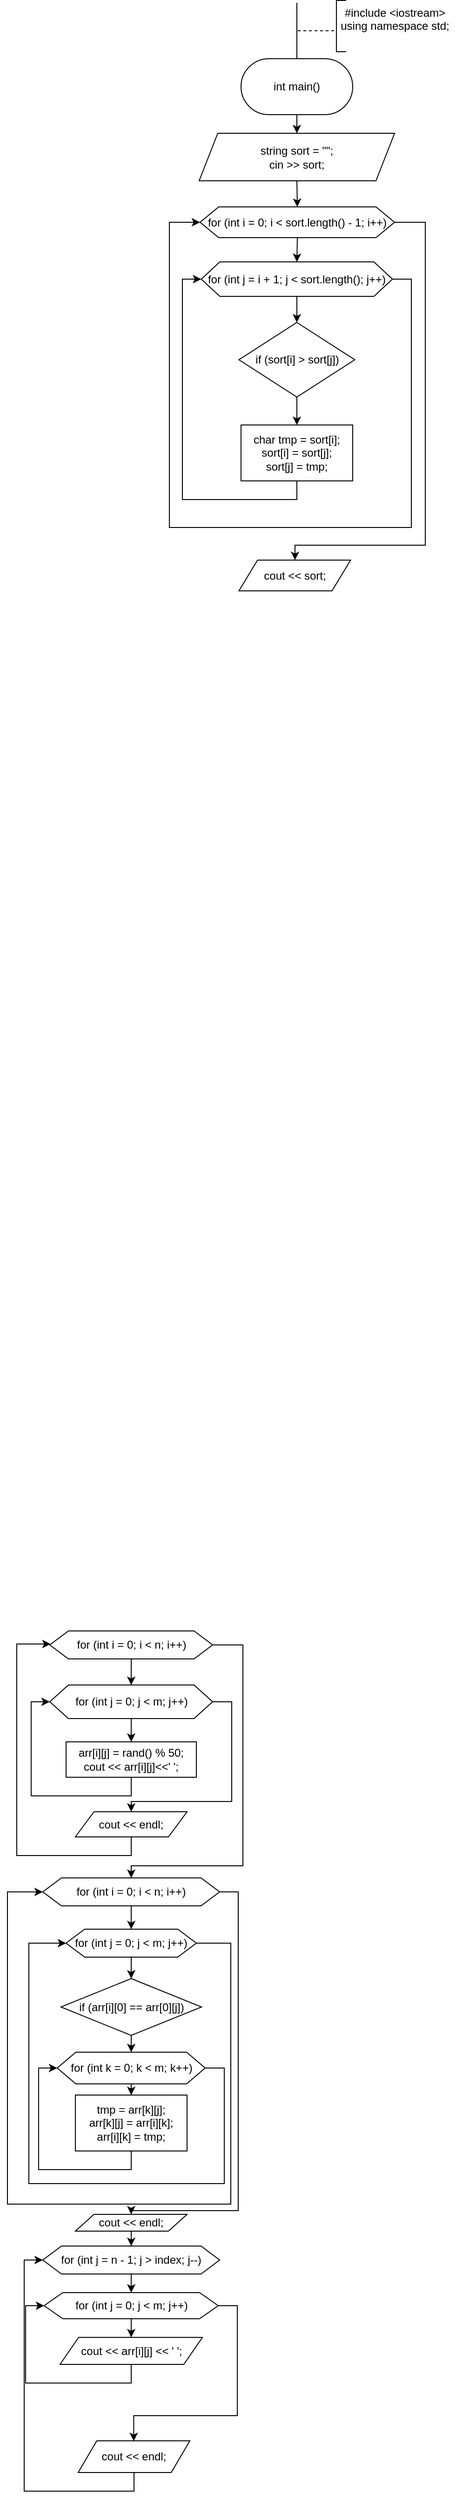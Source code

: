 <mxfile version="17.5.0" type="device"><diagram id="jgjsPnoku_O7_1EjuyhW" name="Page-1"><mxGraphModel dx="1309" dy="721" grid="0" gridSize="10" guides="1" tooltips="1" connect="1" arrows="1" fold="1" page="1" pageScale="1" pageWidth="827" pageHeight="1169" math="0" shadow="0"><root><mxCell id="0"/><mxCell id="1" parent="0"/><mxCell id="IJKf_4Nhw2Q1Mkocj91n-3" style="edgeStyle=orthogonalEdgeStyle;rounded=0;orthogonalLoop=1;jettySize=auto;html=1;exitX=0.5;exitY=1;exitDx=0;exitDy=0;entryX=0.5;entryY=0;entryDx=0;entryDy=0;" edge="1" parent="1" source="IJKf_4Nhw2Q1Mkocj91n-1" target="IJKf_4Nhw2Q1Mkocj91n-2"><mxGeometry relative="1" as="geometry"/></mxCell><mxCell id="IJKf_4Nhw2Q1Mkocj91n-1" value="int main()" style="rounded=1;whiteSpace=wrap;html=1;arcSize=50;" vertex="1" parent="1"><mxGeometry x="340" y="90" width="120" height="60" as="geometry"/></mxCell><mxCell id="IJKf_4Nhw2Q1Mkocj91n-129" style="edgeStyle=orthogonalEdgeStyle;rounded=0;orthogonalLoop=1;jettySize=auto;html=1;exitX=0.5;exitY=1;exitDx=0;exitDy=0;entryX=0.5;entryY=0;entryDx=0;entryDy=0;" edge="1" parent="1" source="IJKf_4Nhw2Q1Mkocj91n-2" target="IJKf_4Nhw2Q1Mkocj91n-127"><mxGeometry relative="1" as="geometry"/></mxCell><mxCell id="IJKf_4Nhw2Q1Mkocj91n-2" value="&lt;div&gt;string sort = &quot;&quot;;&lt;/div&gt;&lt;div&gt;&lt;span&gt;&#9;&lt;/span&gt;cin &amp;gt;&amp;gt; sort;&lt;/div&gt;" style="shape=parallelogram;perimeter=parallelogramPerimeter;whiteSpace=wrap;html=1;fixedSize=1;" vertex="1" parent="1"><mxGeometry x="295" y="170" width="210" height="51" as="geometry"/></mxCell><mxCell id="IJKf_4Nhw2Q1Mkocj91n-4" value="" style="endArrow=none;html=1;rounded=0;entryX=0.5;entryY=0;entryDx=0;entryDy=0;" edge="1" parent="1" target="IJKf_4Nhw2Q1Mkocj91n-1"><mxGeometry width="50" height="50" relative="1" as="geometry"><mxPoint x="400" y="30" as="sourcePoint"/><mxPoint x="440" y="190" as="targetPoint"/></mxGeometry></mxCell><mxCell id="IJKf_4Nhw2Q1Mkocj91n-5" value="" style="endArrow=none;dashed=1;html=1;rounded=0;" edge="1" parent="1"><mxGeometry width="50" height="50" relative="1" as="geometry"><mxPoint x="440" y="60" as="sourcePoint"/><mxPoint x="400" y="60" as="targetPoint"/></mxGeometry></mxCell><mxCell id="IJKf_4Nhw2Q1Mkocj91n-7" value="" style="shape=partialRectangle;whiteSpace=wrap;html=1;bottom=1;right=1;left=1;top=0;fillColor=none;routingCenterX=-0.5;rotation=90;" vertex="1" parent="1"><mxGeometry x="420" y="50" width="55" height="10" as="geometry"/></mxCell><mxCell id="IJKf_4Nhw2Q1Mkocj91n-8" value="&lt;div&gt;#include &amp;lt;iostream&amp;gt;&lt;/div&gt;&lt;div&gt;using namespace std;&lt;/div&gt;&lt;div&gt;&lt;br&gt;&lt;/div&gt;" style="text;html=1;align=center;verticalAlign=middle;resizable=0;points=[];autosize=1;strokeColor=none;fillColor=none;" vertex="1" parent="1"><mxGeometry x="440" y="30" width="130" height="50" as="geometry"/></mxCell><mxCell id="IJKf_4Nhw2Q1Mkocj91n-92" style="edgeStyle=orthogonalEdgeStyle;rounded=0;orthogonalLoop=1;jettySize=auto;html=1;exitX=0.5;exitY=1;exitDx=0;exitDy=0;entryX=0.5;entryY=0;entryDx=0;entryDy=0;" edge="1" parent="1" source="IJKf_4Nhw2Q1Mkocj91n-94" target="IJKf_4Nhw2Q1Mkocj91n-105"><mxGeometry relative="1" as="geometry"/></mxCell><mxCell id="IJKf_4Nhw2Q1Mkocj91n-93" style="edgeStyle=orthogonalEdgeStyle;rounded=0;orthogonalLoop=1;jettySize=auto;html=1;exitX=1;exitY=0.5;exitDx=0;exitDy=0;" edge="1" parent="1" source="IJKf_4Nhw2Q1Mkocj91n-94" target="IJKf_4Nhw2Q1Mkocj91n-97"><mxGeometry relative="1" as="geometry"><Array as="points"><mxPoint x="342" y="1792"/><mxPoint x="342" y="2029"/><mxPoint x="222" y="2029"/></Array></mxGeometry></mxCell><mxCell id="IJKf_4Nhw2Q1Mkocj91n-94" value="&lt;div&gt;for (int i = 0; i &amp;lt; n; i++)&lt;/div&gt;" style="shape=hexagon;perimeter=hexagonPerimeter2;whiteSpace=wrap;html=1;fixedSize=1;" vertex="1" parent="1"><mxGeometry x="134.5" y="1777" width="175" height="30" as="geometry"/></mxCell><mxCell id="IJKf_4Nhw2Q1Mkocj91n-95" style="edgeStyle=orthogonalEdgeStyle;rounded=0;orthogonalLoop=1;jettySize=auto;html=1;exitX=0.5;exitY=1;exitDx=0;exitDy=0;entryX=0.5;entryY=0;entryDx=0;entryDy=0;" edge="1" parent="1" source="IJKf_4Nhw2Q1Mkocj91n-97" target="IJKf_4Nhw2Q1Mkocj91n-100"><mxGeometry relative="1" as="geometry"/></mxCell><mxCell id="IJKf_4Nhw2Q1Mkocj91n-96" style="edgeStyle=orthogonalEdgeStyle;rounded=0;orthogonalLoop=1;jettySize=auto;html=1;exitX=1;exitY=0.5;exitDx=0;exitDy=0;entryX=0.5;entryY=0;entryDx=0;entryDy=0;" edge="1" parent="1" source="IJKf_4Nhw2Q1Mkocj91n-97" target="IJKf_4Nhw2Q1Mkocj91n-118"><mxGeometry relative="1" as="geometry"><Array as="points"><mxPoint x="337" y="2057"/><mxPoint x="337" y="2399"/><mxPoint x="222" y="2399"/></Array></mxGeometry></mxCell><mxCell id="IJKf_4Nhw2Q1Mkocj91n-97" value="for (int i = 0; i &amp;lt; n; i++)" style="shape=hexagon;perimeter=hexagonPerimeter2;whiteSpace=wrap;html=1;fixedSize=1;" vertex="1" parent="1"><mxGeometry x="127" y="2042" width="190" height="30" as="geometry"/></mxCell><mxCell id="IJKf_4Nhw2Q1Mkocj91n-98" style="edgeStyle=orthogonalEdgeStyle;rounded=0;orthogonalLoop=1;jettySize=auto;html=1;exitX=0.5;exitY=1;exitDx=0;exitDy=0;entryX=0.5;entryY=0;entryDx=0;entryDy=0;" edge="1" parent="1" source="IJKf_4Nhw2Q1Mkocj91n-100" target="IJKf_4Nhw2Q1Mkocj91n-111"><mxGeometry relative="1" as="geometry"/></mxCell><mxCell id="IJKf_4Nhw2Q1Mkocj91n-99" style="edgeStyle=orthogonalEdgeStyle;rounded=0;orthogonalLoop=1;jettySize=auto;html=1;exitX=1;exitY=0.5;exitDx=0;exitDy=0;entryX=0;entryY=0.5;entryDx=0;entryDy=0;" edge="1" parent="1" source="IJKf_4Nhw2Q1Mkocj91n-100" target="IJKf_4Nhw2Q1Mkocj91n-97"><mxGeometry relative="1" as="geometry"><Array as="points"><mxPoint x="329" y="2112"/><mxPoint x="329" y="2392"/><mxPoint x="89" y="2392"/><mxPoint x="89" y="2057"/></Array></mxGeometry></mxCell><mxCell id="IJKf_4Nhw2Q1Mkocj91n-100" value="for (int j = 0; j &amp;lt; m; j++)" style="shape=hexagon;perimeter=hexagonPerimeter2;whiteSpace=wrap;html=1;fixedSize=1;" vertex="1" parent="1"><mxGeometry x="152" y="2097" width="140" height="30" as="geometry"/></mxCell><mxCell id="IJKf_4Nhw2Q1Mkocj91n-101" style="edgeStyle=orthogonalEdgeStyle;rounded=0;orthogonalLoop=1;jettySize=auto;html=1;exitX=0.5;exitY=1;exitDx=0;exitDy=0;entryX=0.5;entryY=0;entryDx=0;entryDy=0;" edge="1" parent="1" source="IJKf_4Nhw2Q1Mkocj91n-102" target="IJKf_4Nhw2Q1Mkocj91n-121"><mxGeometry relative="1" as="geometry"/></mxCell><mxCell id="IJKf_4Nhw2Q1Mkocj91n-102" value="for (int j = n - 1; j &amp;gt; index; j--)" style="shape=hexagon;perimeter=hexagonPerimeter2;whiteSpace=wrap;html=1;fixedSize=1;" vertex="1" parent="1"><mxGeometry x="127" y="2437" width="190" height="30" as="geometry"/></mxCell><mxCell id="IJKf_4Nhw2Q1Mkocj91n-103" style="edgeStyle=orthogonalEdgeStyle;rounded=0;orthogonalLoop=1;jettySize=auto;html=1;exitX=0.5;exitY=1;exitDx=0;exitDy=0;" edge="1" parent="1" source="IJKf_4Nhw2Q1Mkocj91n-105" target="IJKf_4Nhw2Q1Mkocj91n-107"><mxGeometry relative="1" as="geometry"/></mxCell><mxCell id="IJKf_4Nhw2Q1Mkocj91n-104" style="edgeStyle=orthogonalEdgeStyle;rounded=0;orthogonalLoop=1;jettySize=auto;html=1;exitX=1;exitY=0.5;exitDx=0;exitDy=0;" edge="1" parent="1" source="IJKf_4Nhw2Q1Mkocj91n-105" target="IJKf_4Nhw2Q1Mkocj91n-109"><mxGeometry relative="1" as="geometry"><Array as="points"><mxPoint x="330" y="1853"/><mxPoint x="330" y="1960"/><mxPoint x="222" y="1960"/></Array></mxGeometry></mxCell><mxCell id="IJKf_4Nhw2Q1Mkocj91n-105" value="for (int j = 0; j &amp;lt; m; j++)" style="shape=hexagon;perimeter=hexagonPerimeter2;whiteSpace=wrap;html=1;fixedSize=1;" vertex="1" parent="1"><mxGeometry x="134.5" y="1835" width="175" height="36" as="geometry"/></mxCell><mxCell id="IJKf_4Nhw2Q1Mkocj91n-106" style="edgeStyle=orthogonalEdgeStyle;rounded=0;orthogonalLoop=1;jettySize=auto;html=1;exitX=0.5;exitY=1;exitDx=0;exitDy=0;entryX=0;entryY=0.5;entryDx=0;entryDy=0;" edge="1" parent="1" source="IJKf_4Nhw2Q1Mkocj91n-107" target="IJKf_4Nhw2Q1Mkocj91n-105"><mxGeometry relative="1" as="geometry"/></mxCell><mxCell id="IJKf_4Nhw2Q1Mkocj91n-107" value="&lt;div&gt;arr[i][j] = rand() % 50;&lt;/div&gt;&lt;div&gt;&lt;span&gt;&#9;&#9;&#9;&lt;/span&gt;cout &amp;lt;&amp;lt; arr[i][j]&amp;lt;&amp;lt;' ';&lt;/div&gt;" style="rounded=0;whiteSpace=wrap;html=1;" vertex="1" parent="1"><mxGeometry x="152" y="1896" width="140" height="38" as="geometry"/></mxCell><mxCell id="IJKf_4Nhw2Q1Mkocj91n-108" style="edgeStyle=orthogonalEdgeStyle;rounded=0;orthogonalLoop=1;jettySize=auto;html=1;exitX=0.5;exitY=1;exitDx=0;exitDy=0;entryX=0.005;entryY=0.467;entryDx=0;entryDy=0;entryPerimeter=0;" edge="1" parent="1" source="IJKf_4Nhw2Q1Mkocj91n-109" target="IJKf_4Nhw2Q1Mkocj91n-94"><mxGeometry relative="1" as="geometry"><Array as="points"><mxPoint x="222" y="2018"/><mxPoint x="99" y="2018"/><mxPoint x="99" y="1791"/></Array></mxGeometry></mxCell><mxCell id="IJKf_4Nhw2Q1Mkocj91n-109" value="cout &amp;lt;&amp;lt; endl;" style="shape=parallelogram;perimeter=parallelogramPerimeter;whiteSpace=wrap;html=1;fixedSize=1;" vertex="1" parent="1"><mxGeometry x="162" y="1971" width="120" height="27" as="geometry"/></mxCell><mxCell id="IJKf_4Nhw2Q1Mkocj91n-110" style="edgeStyle=orthogonalEdgeStyle;rounded=0;orthogonalLoop=1;jettySize=auto;html=1;exitX=0.5;exitY=1;exitDx=0;exitDy=0;entryX=0.5;entryY=0;entryDx=0;entryDy=0;" edge="1" parent="1" source="IJKf_4Nhw2Q1Mkocj91n-111" target="IJKf_4Nhw2Q1Mkocj91n-114"><mxGeometry relative="1" as="geometry"/></mxCell><mxCell id="IJKf_4Nhw2Q1Mkocj91n-111" value="if (arr[i][0] == arr[0][j])" style="rhombus;whiteSpace=wrap;html=1;" vertex="1" parent="1"><mxGeometry x="146.5" y="2150" width="151" height="61" as="geometry"/></mxCell><mxCell id="IJKf_4Nhw2Q1Mkocj91n-112" style="edgeStyle=orthogonalEdgeStyle;rounded=0;orthogonalLoop=1;jettySize=auto;html=1;exitX=0.5;exitY=1;exitDx=0;exitDy=0;" edge="1" parent="1" source="IJKf_4Nhw2Q1Mkocj91n-114" target="IJKf_4Nhw2Q1Mkocj91n-116"><mxGeometry relative="1" as="geometry"/></mxCell><mxCell id="IJKf_4Nhw2Q1Mkocj91n-113" style="edgeStyle=orthogonalEdgeStyle;rounded=0;orthogonalLoop=1;jettySize=auto;html=1;exitX=1;exitY=0.5;exitDx=0;exitDy=0;entryX=0;entryY=0.5;entryDx=0;entryDy=0;" edge="1" parent="1" source="IJKf_4Nhw2Q1Mkocj91n-114" target="IJKf_4Nhw2Q1Mkocj91n-100"><mxGeometry relative="1" as="geometry"><Array as="points"><mxPoint x="322" y="2246"/><mxPoint x="322" y="2370"/><mxPoint x="112" y="2370"/><mxPoint x="112" y="2112"/></Array></mxGeometry></mxCell><mxCell id="IJKf_4Nhw2Q1Mkocj91n-114" value="for (int k = 0; k &amp;lt; m; k++)" style="shape=hexagon;perimeter=hexagonPerimeter2;whiteSpace=wrap;html=1;fixedSize=1;" vertex="1" parent="1"><mxGeometry x="142.5" y="2229" width="159" height="34" as="geometry"/></mxCell><mxCell id="IJKf_4Nhw2Q1Mkocj91n-115" style="edgeStyle=orthogonalEdgeStyle;rounded=0;orthogonalLoop=1;jettySize=auto;html=1;exitX=0.5;exitY=1;exitDx=0;exitDy=0;entryX=0;entryY=0.5;entryDx=0;entryDy=0;" edge="1" parent="1" source="IJKf_4Nhw2Q1Mkocj91n-116" target="IJKf_4Nhw2Q1Mkocj91n-114"><mxGeometry relative="1" as="geometry"/></mxCell><mxCell id="IJKf_4Nhw2Q1Mkocj91n-116" value="&lt;div&gt;tmp = arr[k][j];&lt;/div&gt;&lt;div&gt;&lt;span&gt;&#9;&#9;&#9;&#9;&#9;&lt;/span&gt;arr[k][j] = arr[i][k];&lt;/div&gt;&lt;div&gt;&lt;span&gt;&#9;&#9;&#9;&#9;&#9;&lt;/span&gt;arr[i][k] = tmp;&lt;/div&gt;" style="rounded=0;whiteSpace=wrap;html=1;" vertex="1" parent="1"><mxGeometry x="162" y="2275" width="120" height="60" as="geometry"/></mxCell><mxCell id="IJKf_4Nhw2Q1Mkocj91n-117" style="edgeStyle=orthogonalEdgeStyle;rounded=0;orthogonalLoop=1;jettySize=auto;html=1;exitX=0.5;exitY=1;exitDx=0;exitDy=0;entryX=0.5;entryY=0;entryDx=0;entryDy=0;" edge="1" parent="1" source="IJKf_4Nhw2Q1Mkocj91n-118" target="IJKf_4Nhw2Q1Mkocj91n-102"><mxGeometry relative="1" as="geometry"/></mxCell><mxCell id="IJKf_4Nhw2Q1Mkocj91n-118" value="cout &amp;lt;&amp;lt; endl;" style="shape=parallelogram;perimeter=parallelogramPerimeter;whiteSpace=wrap;html=1;fixedSize=1;" vertex="1" parent="1"><mxGeometry x="162" y="2403" width="120" height="18" as="geometry"/></mxCell><mxCell id="IJKf_4Nhw2Q1Mkocj91n-119" style="edgeStyle=orthogonalEdgeStyle;rounded=0;orthogonalLoop=1;jettySize=auto;html=1;exitX=0.5;exitY=1;exitDx=0;exitDy=0;entryX=0.5;entryY=0;entryDx=0;entryDy=0;" edge="1" parent="1" source="IJKf_4Nhw2Q1Mkocj91n-121" target="IJKf_4Nhw2Q1Mkocj91n-123"><mxGeometry relative="1" as="geometry"/></mxCell><mxCell id="IJKf_4Nhw2Q1Mkocj91n-120" style="edgeStyle=orthogonalEdgeStyle;rounded=0;orthogonalLoop=1;jettySize=auto;html=1;exitX=1;exitY=0.5;exitDx=0;exitDy=0;" edge="1" parent="1" source="IJKf_4Nhw2Q1Mkocj91n-121"><mxGeometry relative="1" as="geometry"><mxPoint x="224.706" y="2646.294" as="targetPoint"/><Array as="points"><mxPoint x="336" y="2501"/><mxPoint x="336" y="2619"/><mxPoint x="225" y="2619"/></Array></mxGeometry></mxCell><mxCell id="IJKf_4Nhw2Q1Mkocj91n-121" value="for (int j = 0; j &amp;lt; m; j++)" style="shape=hexagon;perimeter=hexagonPerimeter2;whiteSpace=wrap;html=1;fixedSize=1;" vertex="1" parent="1"><mxGeometry x="128.5" y="2487" width="187" height="28" as="geometry"/></mxCell><mxCell id="IJKf_4Nhw2Q1Mkocj91n-122" style="edgeStyle=orthogonalEdgeStyle;rounded=0;orthogonalLoop=1;jettySize=auto;html=1;exitX=0.5;exitY=1;exitDx=0;exitDy=0;entryX=0;entryY=0.5;entryDx=0;entryDy=0;" edge="1" parent="1" source="IJKf_4Nhw2Q1Mkocj91n-123" target="IJKf_4Nhw2Q1Mkocj91n-121"><mxGeometry relative="1" as="geometry"/></mxCell><mxCell id="IJKf_4Nhw2Q1Mkocj91n-123" value="cout &amp;lt;&amp;lt; arr[i][j] &amp;lt;&amp;lt; ' ';" style="shape=parallelogram;perimeter=parallelogramPerimeter;whiteSpace=wrap;html=1;fixedSize=1;" vertex="1" parent="1"><mxGeometry x="145.5" y="2535" width="153" height="29" as="geometry"/></mxCell><mxCell id="IJKf_4Nhw2Q1Mkocj91n-124" style="edgeStyle=orthogonalEdgeStyle;rounded=0;orthogonalLoop=1;jettySize=auto;html=1;exitX=0.5;exitY=1;exitDx=0;exitDy=0;entryX=0;entryY=0.5;entryDx=0;entryDy=0;" edge="1" parent="1" source="IJKf_4Nhw2Q1Mkocj91n-125" target="IJKf_4Nhw2Q1Mkocj91n-102"><mxGeometry relative="1" as="geometry"/></mxCell><mxCell id="IJKf_4Nhw2Q1Mkocj91n-125" value="cout &amp;lt;&amp;lt; endl;" style="shape=parallelogram;perimeter=parallelogramPerimeter;whiteSpace=wrap;html=1;fixedSize=1;" vertex="1" parent="1"><mxGeometry x="165" y="2646" width="120" height="34" as="geometry"/></mxCell><mxCell id="IJKf_4Nhw2Q1Mkocj91n-130" style="edgeStyle=orthogonalEdgeStyle;rounded=0;orthogonalLoop=1;jettySize=auto;html=1;exitX=0.5;exitY=1;exitDx=0;exitDy=0;entryX=0.5;entryY=0;entryDx=0;entryDy=0;" edge="1" parent="1" source="IJKf_4Nhw2Q1Mkocj91n-127" target="IJKf_4Nhw2Q1Mkocj91n-128"><mxGeometry relative="1" as="geometry"/></mxCell><mxCell id="IJKf_4Nhw2Q1Mkocj91n-138" style="edgeStyle=orthogonalEdgeStyle;rounded=0;orthogonalLoop=1;jettySize=auto;html=1;exitX=1;exitY=0.5;exitDx=0;exitDy=0;" edge="1" parent="1" source="IJKf_4Nhw2Q1Mkocj91n-127" target="IJKf_4Nhw2Q1Mkocj91n-137"><mxGeometry relative="1" as="geometry"><Array as="points"><mxPoint x="538" y="265"/><mxPoint x="538" y="612"/><mxPoint x="398" y="612"/></Array></mxGeometry></mxCell><mxCell id="IJKf_4Nhw2Q1Mkocj91n-127" value="for (int i = 0; i &amp;lt; sort.length() - 1; i++)" style="shape=hexagon;perimeter=hexagonPerimeter2;whiteSpace=wrap;html=1;fixedSize=1;" vertex="1" parent="1"><mxGeometry x="296" y="249" width="209" height="33" as="geometry"/></mxCell><mxCell id="IJKf_4Nhw2Q1Mkocj91n-132" style="edgeStyle=orthogonalEdgeStyle;rounded=0;orthogonalLoop=1;jettySize=auto;html=1;exitX=0.5;exitY=1;exitDx=0;exitDy=0;entryX=0.5;entryY=0;entryDx=0;entryDy=0;" edge="1" parent="1" source="IJKf_4Nhw2Q1Mkocj91n-128" target="IJKf_4Nhw2Q1Mkocj91n-131"><mxGeometry relative="1" as="geometry"/></mxCell><mxCell id="IJKf_4Nhw2Q1Mkocj91n-136" style="edgeStyle=orthogonalEdgeStyle;rounded=0;orthogonalLoop=1;jettySize=auto;html=1;exitX=1;exitY=0.5;exitDx=0;exitDy=0;entryX=0;entryY=0.5;entryDx=0;entryDy=0;" edge="1" parent="1" source="IJKf_4Nhw2Q1Mkocj91n-128" target="IJKf_4Nhw2Q1Mkocj91n-127"><mxGeometry relative="1" as="geometry"><Array as="points"><mxPoint x="523" y="327"/><mxPoint x="523" y="593"/><mxPoint x="263" y="593"/><mxPoint x="263" y="265"/></Array></mxGeometry></mxCell><mxCell id="IJKf_4Nhw2Q1Mkocj91n-128" value="for (int j = i + 1; j &amp;lt; sort.length(); j++)" style="shape=hexagon;perimeter=hexagonPerimeter2;whiteSpace=wrap;html=1;fixedSize=1;" vertex="1" parent="1"><mxGeometry x="297.25" y="308" width="205.5" height="37" as="geometry"/></mxCell><mxCell id="IJKf_4Nhw2Q1Mkocj91n-134" style="edgeStyle=orthogonalEdgeStyle;rounded=0;orthogonalLoop=1;jettySize=auto;html=1;exitX=0.5;exitY=1;exitDx=0;exitDy=0;entryX=0.5;entryY=0;entryDx=0;entryDy=0;" edge="1" parent="1" source="IJKf_4Nhw2Q1Mkocj91n-131" target="IJKf_4Nhw2Q1Mkocj91n-133"><mxGeometry relative="1" as="geometry"/></mxCell><mxCell id="IJKf_4Nhw2Q1Mkocj91n-131" value="if (sort[i] &amp;gt; sort[j])" style="rhombus;whiteSpace=wrap;html=1;" vertex="1" parent="1"><mxGeometry x="337.75" y="373" width="124.5" height="80" as="geometry"/></mxCell><mxCell id="IJKf_4Nhw2Q1Mkocj91n-135" style="edgeStyle=orthogonalEdgeStyle;rounded=0;orthogonalLoop=1;jettySize=auto;html=1;exitX=0.5;exitY=1;exitDx=0;exitDy=0;entryX=0;entryY=0.5;entryDx=0;entryDy=0;" edge="1" parent="1" source="IJKf_4Nhw2Q1Mkocj91n-133" target="IJKf_4Nhw2Q1Mkocj91n-128"><mxGeometry relative="1" as="geometry"><Array as="points"><mxPoint x="400" y="563"/><mxPoint x="277" y="563"/><mxPoint x="277" y="327"/></Array></mxGeometry></mxCell><mxCell id="IJKf_4Nhw2Q1Mkocj91n-133" value="&lt;div&gt;char tmp = sort[i];&lt;/div&gt;&lt;div&gt;&lt;span&gt;&#9;&#9;&#9;&#9;&lt;/span&gt;sort[i] = sort[j];&lt;/div&gt;&lt;div&gt;&lt;span&gt;&#9;&#9;&#9;&#9;&lt;/span&gt;sort[j] = tmp;&lt;/div&gt;" style="rounded=0;whiteSpace=wrap;html=1;" vertex="1" parent="1"><mxGeometry x="340" y="483" width="120" height="60" as="geometry"/></mxCell><mxCell id="IJKf_4Nhw2Q1Mkocj91n-137" value="cout &amp;lt;&amp;lt; sort;" style="shape=parallelogram;perimeter=parallelogramPerimeter;whiteSpace=wrap;html=1;fixedSize=1;" vertex="1" parent="1"><mxGeometry x="337.75" y="628" width="120" height="33" as="geometry"/></mxCell></root></mxGraphModel></diagram></mxfile>